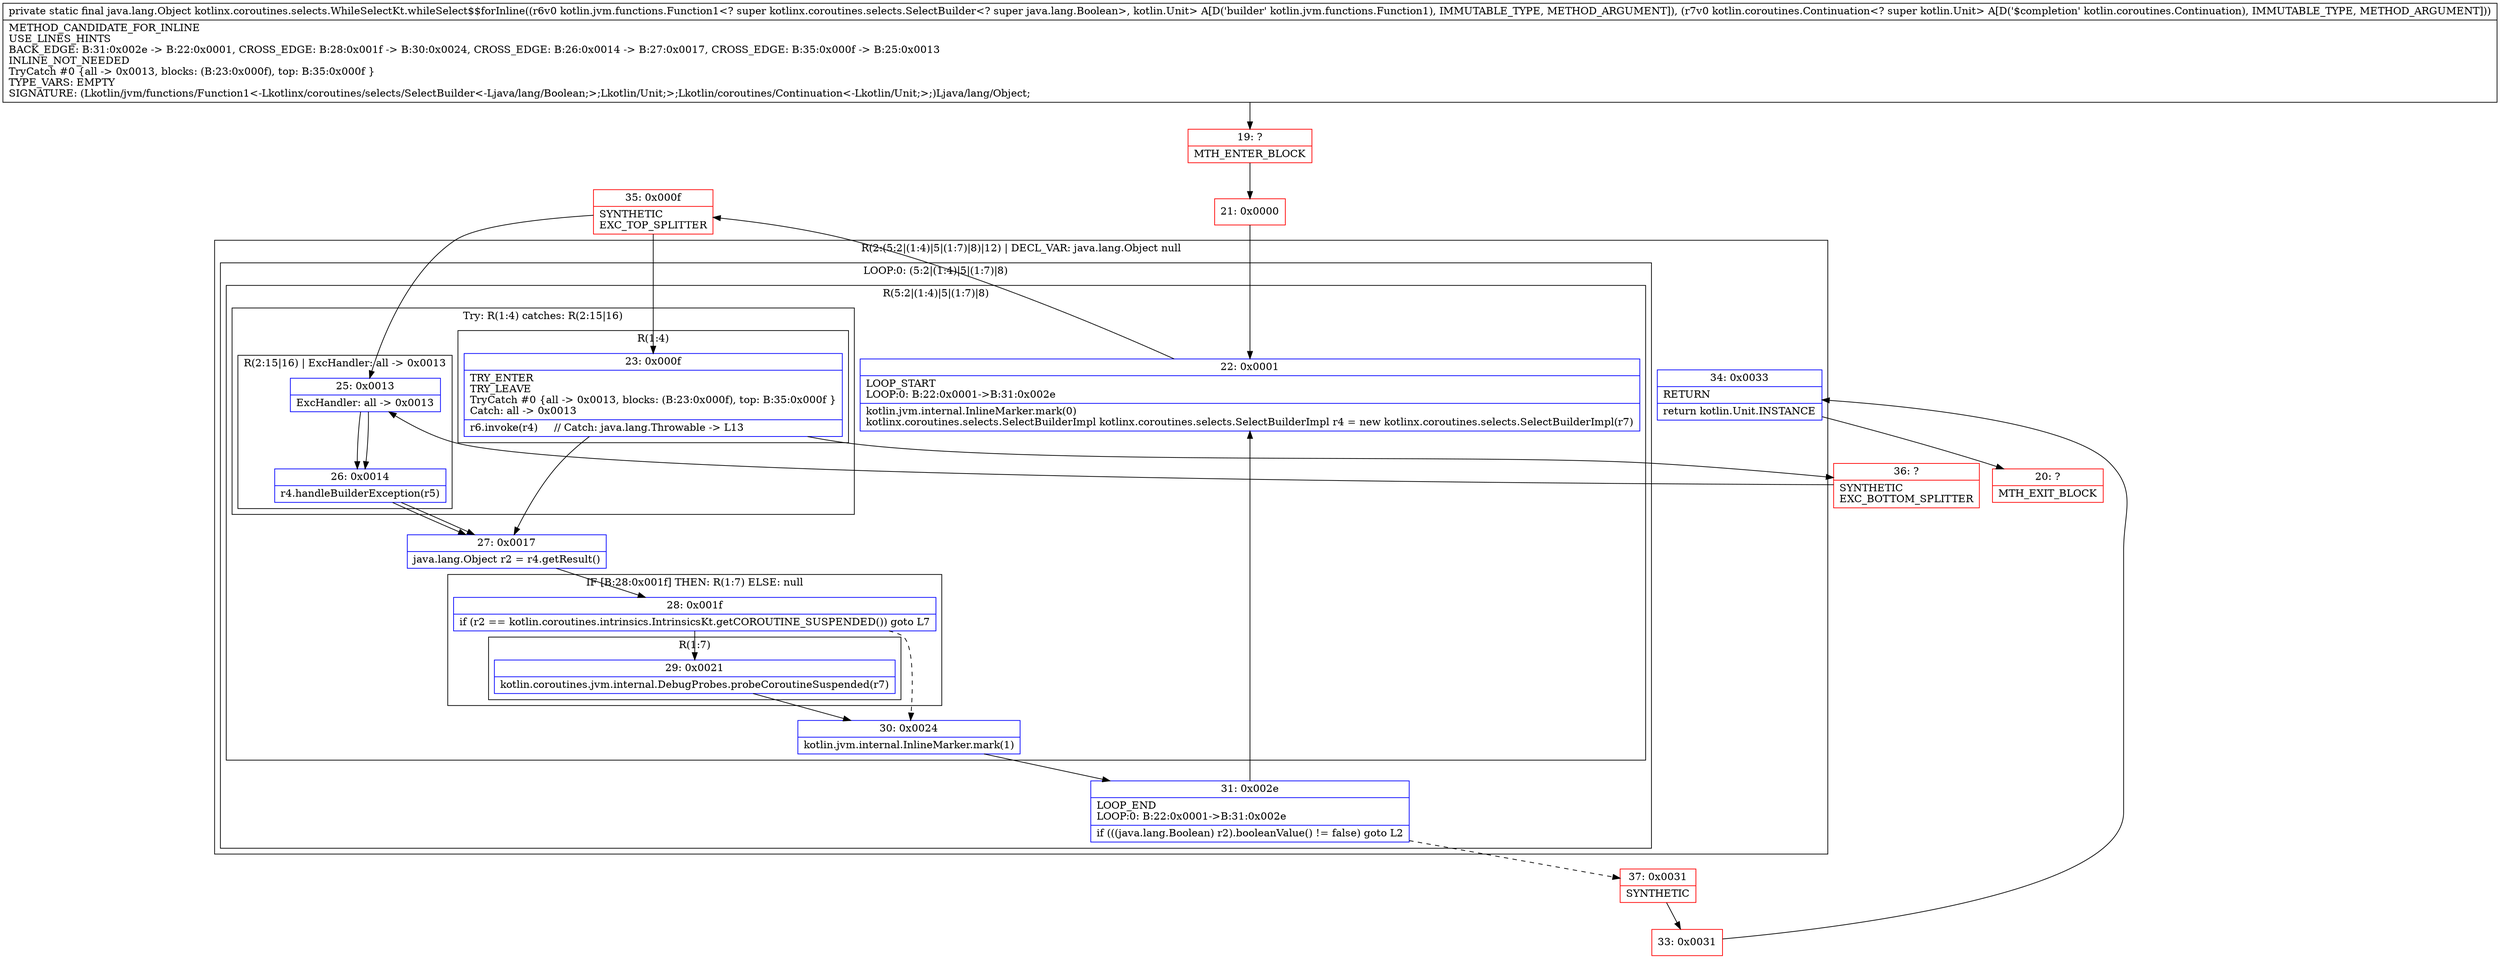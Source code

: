digraph "CFG forkotlinx.coroutines.selects.WhileSelectKt.whileSelect$$forInline(Lkotlin\/jvm\/functions\/Function1;Lkotlin\/coroutines\/Continuation;)Ljava\/lang\/Object;" {
subgraph cluster_Region_2067089007 {
label = "R(2:(5:2|(1:4)|5|(1:7)|8)|12) | DECL_VAR: java.lang.Object null\l";
node [shape=record,color=blue];
subgraph cluster_LoopRegion_2024693518 {
label = "LOOP:0: (5:2|(1:4)|5|(1:7)|8)";
node [shape=record,color=blue];
Node_31 [shape=record,label="{31\:\ 0x002e|LOOP_END\lLOOP:0: B:22:0x0001\-\>B:31:0x002e\l|if (((java.lang.Boolean) r2).booleanValue() != false) goto L2\l}"];
subgraph cluster_Region_194182595 {
label = "R(5:2|(1:4)|5|(1:7)|8)";
node [shape=record,color=blue];
Node_22 [shape=record,label="{22\:\ 0x0001|LOOP_START\lLOOP:0: B:22:0x0001\-\>B:31:0x002e\l|kotlin.jvm.internal.InlineMarker.mark(0)\lkotlinx.coroutines.selects.SelectBuilderImpl kotlinx.coroutines.selects.SelectBuilderImpl r4 = new kotlinx.coroutines.selects.SelectBuilderImpl(r7)\l}"];
subgraph cluster_TryCatchRegion_1333603834 {
label = "Try: R(1:4) catches: R(2:15|16)";
node [shape=record,color=blue];
subgraph cluster_Region_2058172130 {
label = "R(1:4)";
node [shape=record,color=blue];
Node_23 [shape=record,label="{23\:\ 0x000f|TRY_ENTER\lTRY_LEAVE\lTryCatch #0 \{all \-\> 0x0013, blocks: (B:23:0x000f), top: B:35:0x000f \}\lCatch: all \-\> 0x0013\l|r6.invoke(r4)     \/\/ Catch: java.lang.Throwable \-\> L13\l}"];
}
subgraph cluster_Region_2102310496 {
label = "R(2:15|16) | ExcHandler: all \-\> 0x0013\l";
node [shape=record,color=blue];
Node_25 [shape=record,label="{25\:\ 0x0013|ExcHandler: all \-\> 0x0013\l}"];
Node_26 [shape=record,label="{26\:\ 0x0014|r4.handleBuilderException(r5)\l}"];
}
}
Node_27 [shape=record,label="{27\:\ 0x0017|java.lang.Object r2 = r4.getResult()\l}"];
subgraph cluster_IfRegion_1682889021 {
label = "IF [B:28:0x001f] THEN: R(1:7) ELSE: null";
node [shape=record,color=blue];
Node_28 [shape=record,label="{28\:\ 0x001f|if (r2 == kotlin.coroutines.intrinsics.IntrinsicsKt.getCOROUTINE_SUSPENDED()) goto L7\l}"];
subgraph cluster_Region_1209327068 {
label = "R(1:7)";
node [shape=record,color=blue];
Node_29 [shape=record,label="{29\:\ 0x0021|kotlin.coroutines.jvm.internal.DebugProbes.probeCoroutineSuspended(r7)\l}"];
}
}
Node_30 [shape=record,label="{30\:\ 0x0024|kotlin.jvm.internal.InlineMarker.mark(1)\l}"];
}
}
Node_34 [shape=record,label="{34\:\ 0x0033|RETURN\l|return kotlin.Unit.INSTANCE\l}"];
}
subgraph cluster_Region_2102310496 {
label = "R(2:15|16) | ExcHandler: all \-\> 0x0013\l";
node [shape=record,color=blue];
Node_25 [shape=record,label="{25\:\ 0x0013|ExcHandler: all \-\> 0x0013\l}"];
Node_26 [shape=record,label="{26\:\ 0x0014|r4.handleBuilderException(r5)\l}"];
}
Node_19 [shape=record,color=red,label="{19\:\ ?|MTH_ENTER_BLOCK\l}"];
Node_21 [shape=record,color=red,label="{21\:\ 0x0000}"];
Node_35 [shape=record,color=red,label="{35\:\ 0x000f|SYNTHETIC\lEXC_TOP_SPLITTER\l}"];
Node_37 [shape=record,color=red,label="{37\:\ 0x0031|SYNTHETIC\l}"];
Node_33 [shape=record,color=red,label="{33\:\ 0x0031}"];
Node_20 [shape=record,color=red,label="{20\:\ ?|MTH_EXIT_BLOCK\l}"];
Node_36 [shape=record,color=red,label="{36\:\ ?|SYNTHETIC\lEXC_BOTTOM_SPLITTER\l}"];
MethodNode[shape=record,label="{private static final java.lang.Object kotlinx.coroutines.selects.WhileSelectKt.whileSelect$$forInline((r6v0 kotlin.jvm.functions.Function1\<? super kotlinx.coroutines.selects.SelectBuilder\<? super java.lang.Boolean\>, kotlin.Unit\> A[D('builder' kotlin.jvm.functions.Function1), IMMUTABLE_TYPE, METHOD_ARGUMENT]), (r7v0 kotlin.coroutines.Continuation\<? super kotlin.Unit\> A[D('$completion' kotlin.coroutines.Continuation), IMMUTABLE_TYPE, METHOD_ARGUMENT]))  | METHOD_CANDIDATE_FOR_INLINE\lUSE_LINES_HINTS\lBACK_EDGE: B:31:0x002e \-\> B:22:0x0001, CROSS_EDGE: B:28:0x001f \-\> B:30:0x0024, CROSS_EDGE: B:26:0x0014 \-\> B:27:0x0017, CROSS_EDGE: B:35:0x000f \-\> B:25:0x0013\lINLINE_NOT_NEEDED\lTryCatch #0 \{all \-\> 0x0013, blocks: (B:23:0x000f), top: B:35:0x000f \}\lTYPE_VARS: EMPTY\lSIGNATURE: (Lkotlin\/jvm\/functions\/Function1\<\-Lkotlinx\/coroutines\/selects\/SelectBuilder\<\-Ljava\/lang\/Boolean;\>;Lkotlin\/Unit;\>;Lkotlin\/coroutines\/Continuation\<\-Lkotlin\/Unit;\>;)Ljava\/lang\/Object;\l}"];
MethodNode -> Node_19;Node_31 -> Node_22;
Node_31 -> Node_37[style=dashed];
Node_22 -> Node_35;
Node_23 -> Node_27;
Node_23 -> Node_36;
Node_25 -> Node_26;
Node_26 -> Node_27;
Node_27 -> Node_28;
Node_28 -> Node_29;
Node_28 -> Node_30[style=dashed];
Node_29 -> Node_30;
Node_30 -> Node_31;
Node_34 -> Node_20;
Node_25 -> Node_26;
Node_26 -> Node_27;
Node_19 -> Node_21;
Node_21 -> Node_22;
Node_35 -> Node_23;
Node_35 -> Node_25;
Node_37 -> Node_33;
Node_33 -> Node_34;
Node_36 -> Node_25;
}


